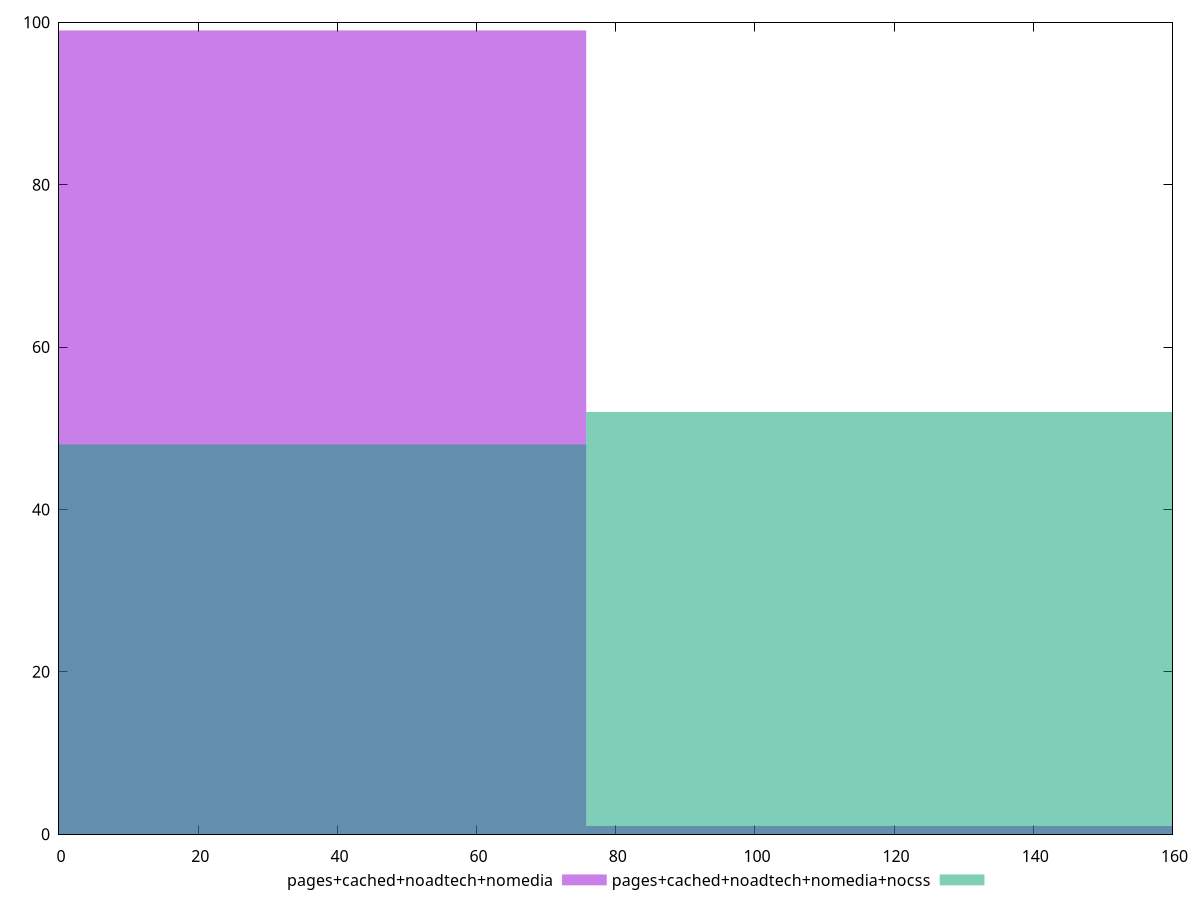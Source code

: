 reset

$pagesCachedNoadtechNomedia <<EOF
0 99
151.51285282903038 1
EOF

$pagesCachedNoadtechNomediaNocss <<EOF
0 48
151.51285282903038 52
EOF

set key outside below
set boxwidth 151.51285282903038
set xrange [0:160]
set yrange [0:100]
set trange [0:100]
set style fill transparent solid 0.5 noborder
set terminal svg size 640, 500 enhanced background rgb 'white'
set output "report_00013_2021-02-09T12-04-24.940Z/unminified-javascript/comparison/histogram/3_vs_4.svg"

plot $pagesCachedNoadtechNomedia title "pages+cached+noadtech+nomedia" with boxes, \
     $pagesCachedNoadtechNomediaNocss title "pages+cached+noadtech+nomedia+nocss" with boxes

reset
